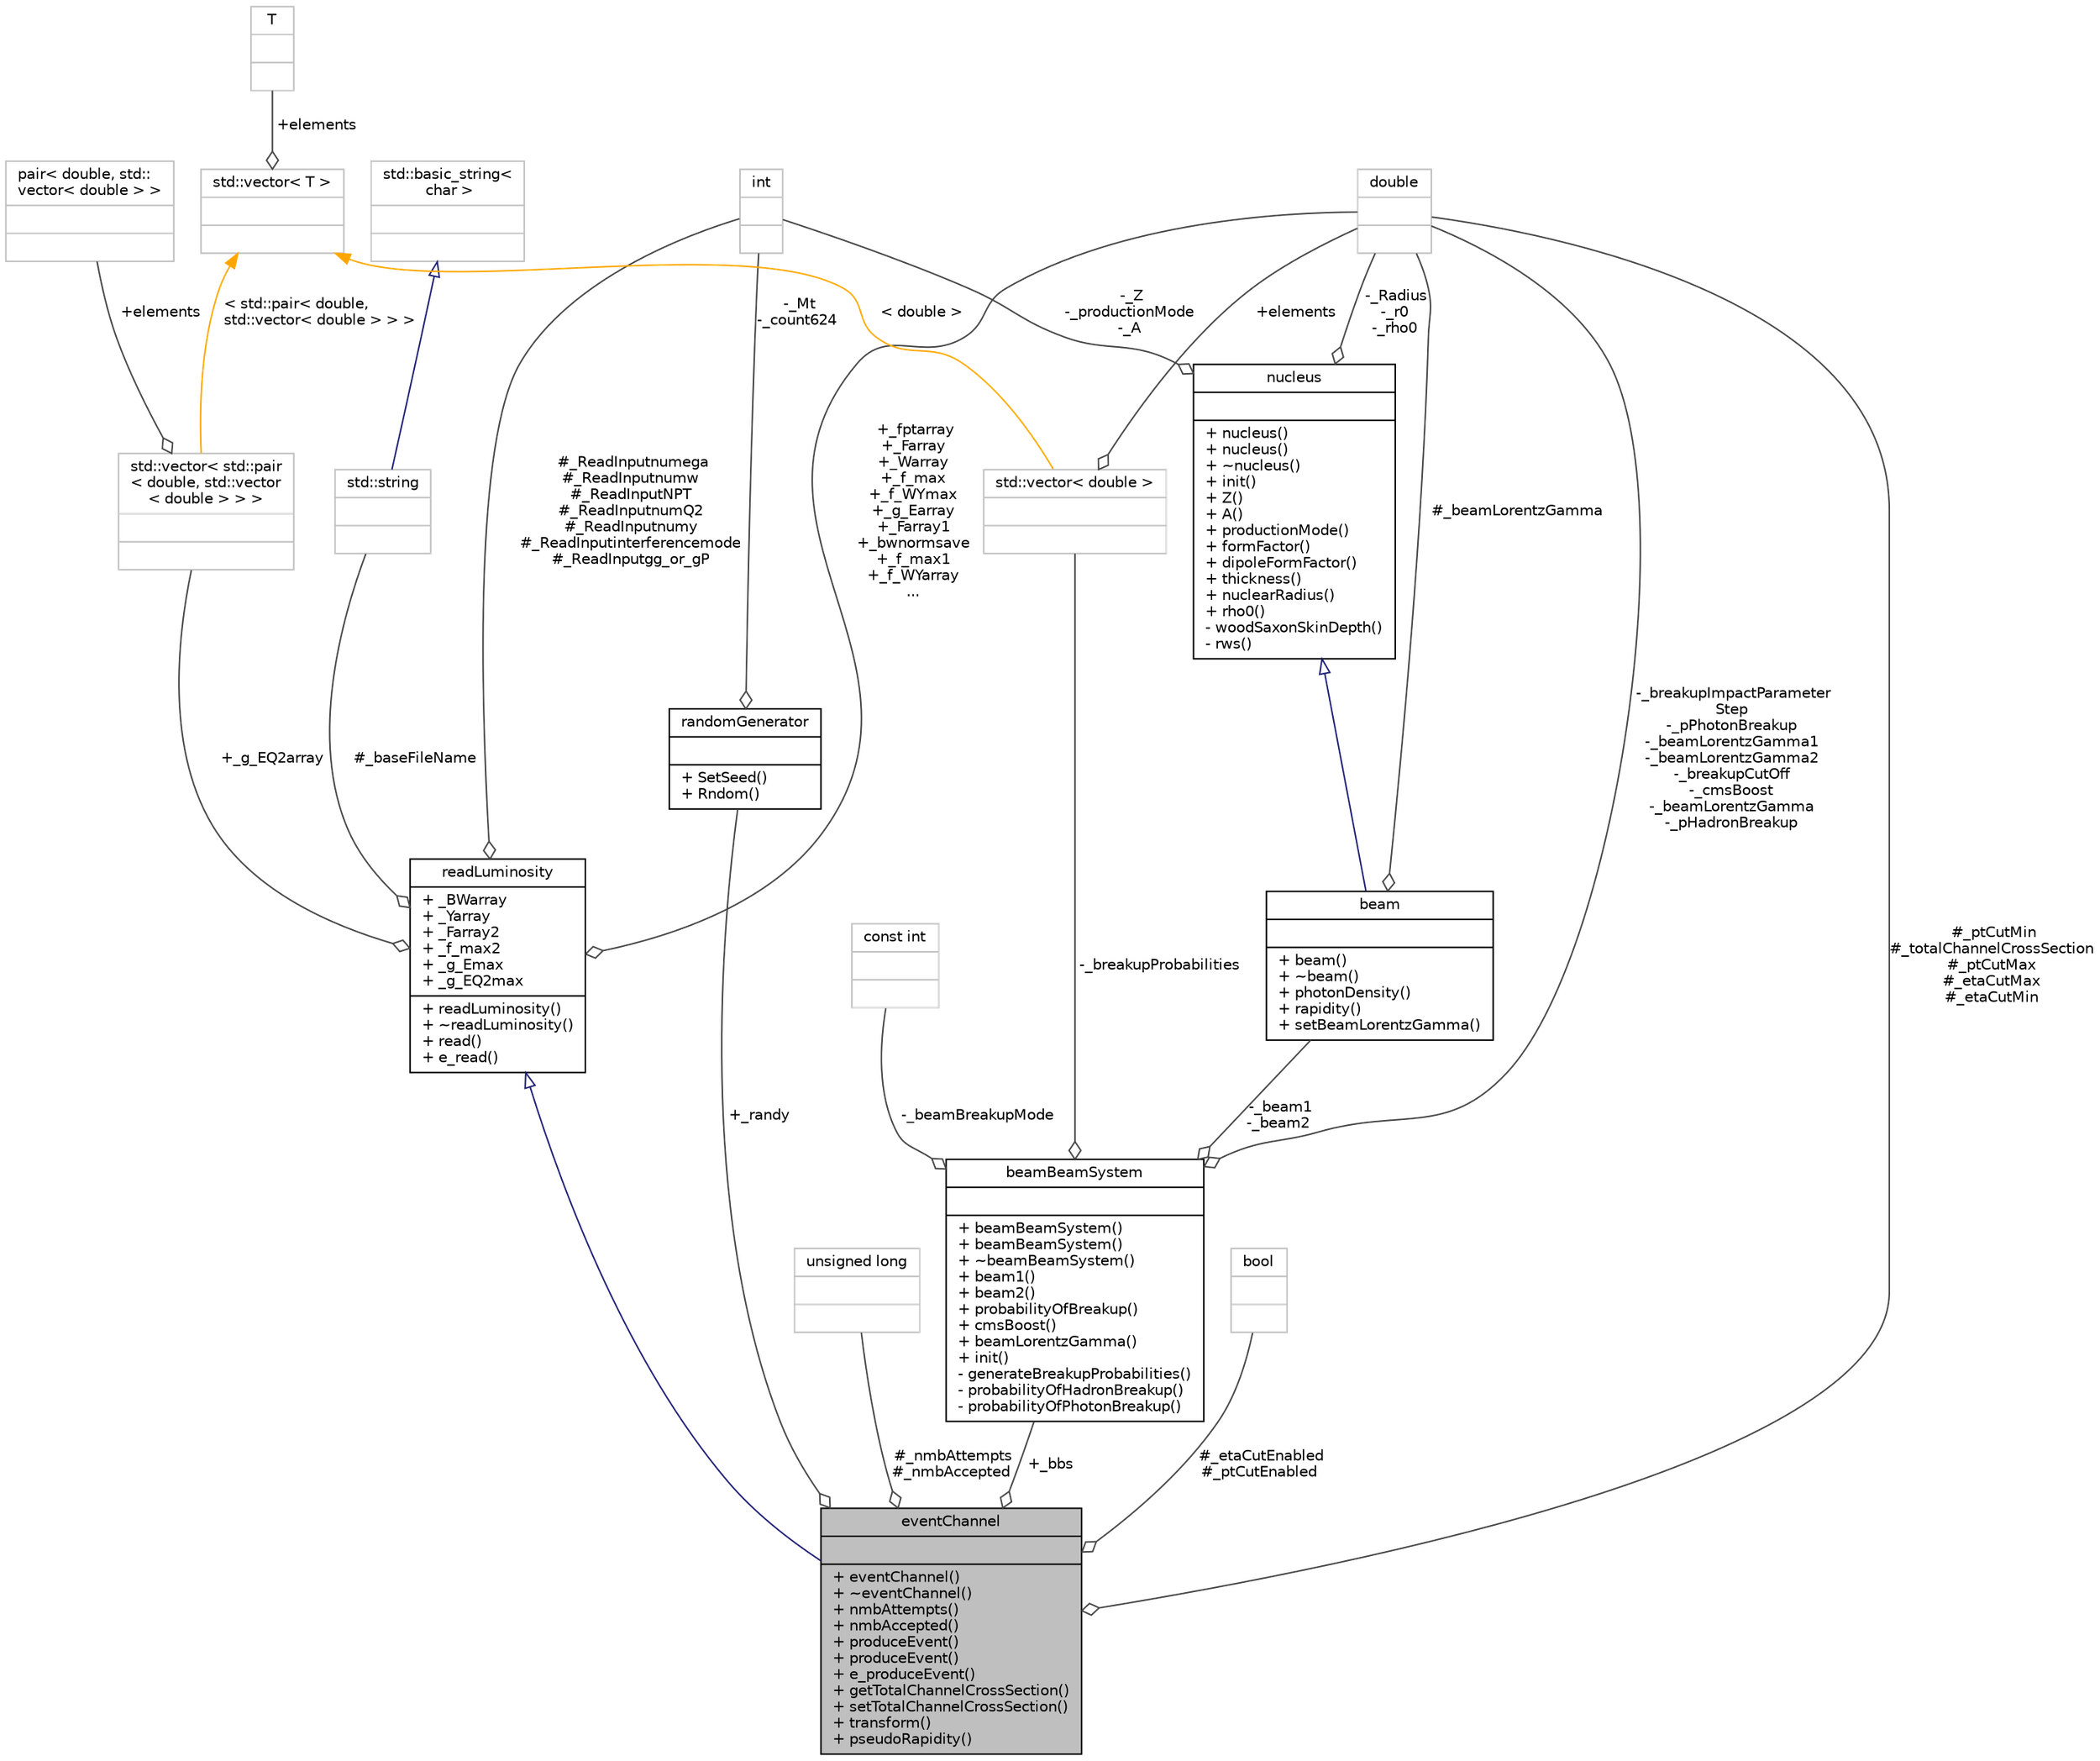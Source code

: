 digraph "eventChannel"
{
 // LATEX_PDF_SIZE
  bgcolor="transparent";
  edge [fontname="Helvetica",fontsize="10",labelfontname="Helvetica",labelfontsize="10"];
  node [fontname="Helvetica",fontsize="10",shape=record];
  Node12 [label="{eventChannel\n||+ eventChannel()\l+ ~eventChannel()\l+ nmbAttempts()\l+ nmbAccepted()\l+ produceEvent()\l+ produceEvent()\l+ e_produceEvent()\l+ getTotalChannelCrossSection()\l+ setTotalChannelCrossSection()\l+ transform()\l+ pseudoRapidity()\l}",height=0.2,width=0.4,color="black", fillcolor="grey75", style="filled", fontcolor="black",tooltip=" "];
  Node13 -> Node12 [dir="back",color="midnightblue",fontsize="10",style="solid",arrowtail="onormal",fontname="Helvetica"];
  Node13 [label="{readLuminosity\n|+ _BWarray\l+ _Yarray\l+ _Farray2\l+ _f_max2\l+ _g_Emax\l+ _g_EQ2max\l|+ readLuminosity()\l+ ~readLuminosity()\l+ read()\l+ e_read()\l}",height=0.2,width=0.4,color="black",URL="$classreadLuminosity.html",tooltip=" "];
  Node14 -> Node13 [color="grey25",fontsize="10",style="solid",label=" +_fptarray\n+_Farray\n+_Warray\n+_f_max\n+_f_WYmax\n+_g_Earray\n+_Farray1\n+_bwnormsave\n+_f_max1\n+_f_WYarray\n..." ,arrowhead="odiamond",fontname="Helvetica"];
  Node14 [label="{double\n||}",height=0.2,width=0.4,color="grey75",tooltip=" "];
  Node15 -> Node13 [color="grey25",fontsize="10",style="solid",label=" #_ReadInputnumega\n#_ReadInputnumw\n#_ReadInputNPT\n#_ReadInputnumQ2\n#_ReadInputnumy\n#_ReadInputinterferencemode\n#_ReadInputgg_or_gP" ,arrowhead="odiamond",fontname="Helvetica"];
  Node15 [label="{int\n||}",height=0.2,width=0.4,color="grey75",tooltip=" "];
  Node16 -> Node13 [color="grey25",fontsize="10",style="solid",label=" #_baseFileName" ,arrowhead="odiamond",fontname="Helvetica"];
  Node16 [label="{std::string\n||}",height=0.2,width=0.4,color="grey75",tooltip="STL class."];
  Node17 -> Node16 [dir="back",color="midnightblue",fontsize="10",style="solid",arrowtail="onormal",fontname="Helvetica"];
  Node17 [label="{std::basic_string\<\l char \>\n||}",height=0.2,width=0.4,color="grey75",tooltip="STL class."];
  Node18 -> Node13 [color="grey25",fontsize="10",style="solid",label=" +_g_EQ2array" ,arrowhead="odiamond",fontname="Helvetica"];
  Node18 [label="{std::vector\< std::pair\l\< double, std::vector\l\< double \> \> \>\n||}",height=0.2,width=0.4,color="grey75",tooltip=" "];
  Node19 -> Node18 [color="grey25",fontsize="10",style="solid",label=" +elements" ,arrowhead="odiamond",fontname="Helvetica"];
  Node19 [label="{pair\< double, std::\lvector\< double \> \>\n||}",height=0.2,width=0.4,color="grey75",tooltip=" "];
  Node20 -> Node18 [dir="back",color="orange",fontsize="10",style="solid",label=" \< std::pair\< double,\l std::vector\< double \> \> \>" ,fontname="Helvetica"];
  Node20 [label="{std::vector\< T \>\n||}",height=0.2,width=0.4,color="grey75",tooltip="STL class."];
  Node21 -> Node20 [color="grey25",fontsize="10",style="solid",label=" +elements" ,arrowhead="odiamond",fontname="Helvetica"];
  Node21 [label="{T\n||}",height=0.2,width=0.4,color="grey75",tooltip=" "];
  Node22 -> Node12 [color="grey25",fontsize="10",style="solid",label=" #_nmbAttempts\n#_nmbAccepted" ,arrowhead="odiamond",fontname="Helvetica"];
  Node22 [label="{unsigned long\n||}",height=0.2,width=0.4,color="grey75",tooltip=" "];
  Node14 -> Node12 [color="grey25",fontsize="10",style="solid",label=" #_ptCutMin\n#_totalChannelCrossSection\n#_ptCutMax\n#_etaCutMax\n#_etaCutMin" ,arrowhead="odiamond",fontname="Helvetica"];
  Node23 -> Node12 [color="grey25",fontsize="10",style="solid",label=" +_randy" ,arrowhead="odiamond",fontname="Helvetica"];
  Node23 [label="{randomGenerator\n||+ SetSeed()\l+ Rndom()\l}",height=0.2,width=0.4,color="black",URL="$classrandomGenerator.html",tooltip=" "];
  Node15 -> Node23 [color="grey25",fontsize="10",style="solid",label=" -_Mt\n-_count624" ,arrowhead="odiamond",fontname="Helvetica"];
  Node24 -> Node12 [color="grey25",fontsize="10",style="solid",label=" #_etaCutEnabled\n#_ptCutEnabled" ,arrowhead="odiamond",fontname="Helvetica"];
  Node24 [label="{bool\n||}",height=0.2,width=0.4,color="grey75",tooltip=" "];
  Node25 -> Node12 [color="grey25",fontsize="10",style="solid",label=" +_bbs" ,arrowhead="odiamond",fontname="Helvetica"];
  Node25 [label="{beamBeamSystem\n||+ beamBeamSystem()\l+ beamBeamSystem()\l+ ~beamBeamSystem()\l+ beam1()\l+ beam2()\l+ probabilityOfBreakup()\l+ cmsBoost()\l+ beamLorentzGamma()\l+ init()\l- generateBreakupProbabilities()\l- probabilityOfHadronBreakup()\l- probabilityOfPhotonBreakup()\l}",height=0.2,width=0.4,color="black",URL="$classbeamBeamSystem.html",tooltip=" "];
  Node14 -> Node25 [color="grey25",fontsize="10",style="solid",label=" -_breakupImpactParameter\lStep\n-_pPhotonBreakup\n-_beamLorentzGamma1\n-_beamLorentzGamma2\n-_breakupCutOff\n-_cmsBoost\n-_beamLorentzGamma\n-_pHadronBreakup" ,arrowhead="odiamond",fontname="Helvetica"];
  Node26 -> Node25 [color="grey25",fontsize="10",style="solid",label=" -_beamBreakupMode" ,arrowhead="odiamond",fontname="Helvetica"];
  Node26 [label="{const int\n||}",height=0.2,width=0.4,color="grey75",tooltip=" "];
  Node27 -> Node25 [color="grey25",fontsize="10",style="solid",label=" -_beam1\n-_beam2" ,arrowhead="odiamond",fontname="Helvetica"];
  Node27 [label="{beam\n||+ beam()\l+ ~beam()\l+ photonDensity()\l+ rapidity()\l+ setBeamLorentzGamma()\l}",height=0.2,width=0.4,color="black",URL="$classbeam.html",tooltip=" "];
  Node28 -> Node27 [dir="back",color="midnightblue",fontsize="10",style="solid",arrowtail="onormal",fontname="Helvetica"];
  Node28 [label="{nucleus\n||+ nucleus()\l+ nucleus()\l+ ~nucleus()\l+ init()\l+ Z()\l+ A()\l+ productionMode()\l+ formFactor()\l+ dipoleFormFactor()\l+ thickness()\l+ nuclearRadius()\l+ rho0()\l- woodSaxonSkinDepth()\l- rws()\l}",height=0.2,width=0.4,color="black",URL="$classnucleus.html",tooltip=" "];
  Node14 -> Node28 [color="grey25",fontsize="10",style="solid",label=" -_Radius\n-_r0\n-_rho0" ,arrowhead="odiamond",fontname="Helvetica"];
  Node15 -> Node28 [color="grey25",fontsize="10",style="solid",label=" -_Z\n-_productionMode\n-_A" ,arrowhead="odiamond",fontname="Helvetica"];
  Node14 -> Node27 [color="grey25",fontsize="10",style="solid",label=" #_beamLorentzGamma" ,arrowhead="odiamond",fontname="Helvetica"];
  Node29 -> Node25 [color="grey25",fontsize="10",style="solid",label=" -_breakupProbabilities" ,arrowhead="odiamond",fontname="Helvetica"];
  Node29 [label="{std::vector\< double \>\n||}",height=0.2,width=0.4,color="grey75",tooltip=" "];
  Node14 -> Node29 [color="grey25",fontsize="10",style="solid",label=" +elements" ,arrowhead="odiamond",fontname="Helvetica"];
  Node20 -> Node29 [dir="back",color="orange",fontsize="10",style="solid",label=" \< double \>" ,fontname="Helvetica"];
}
